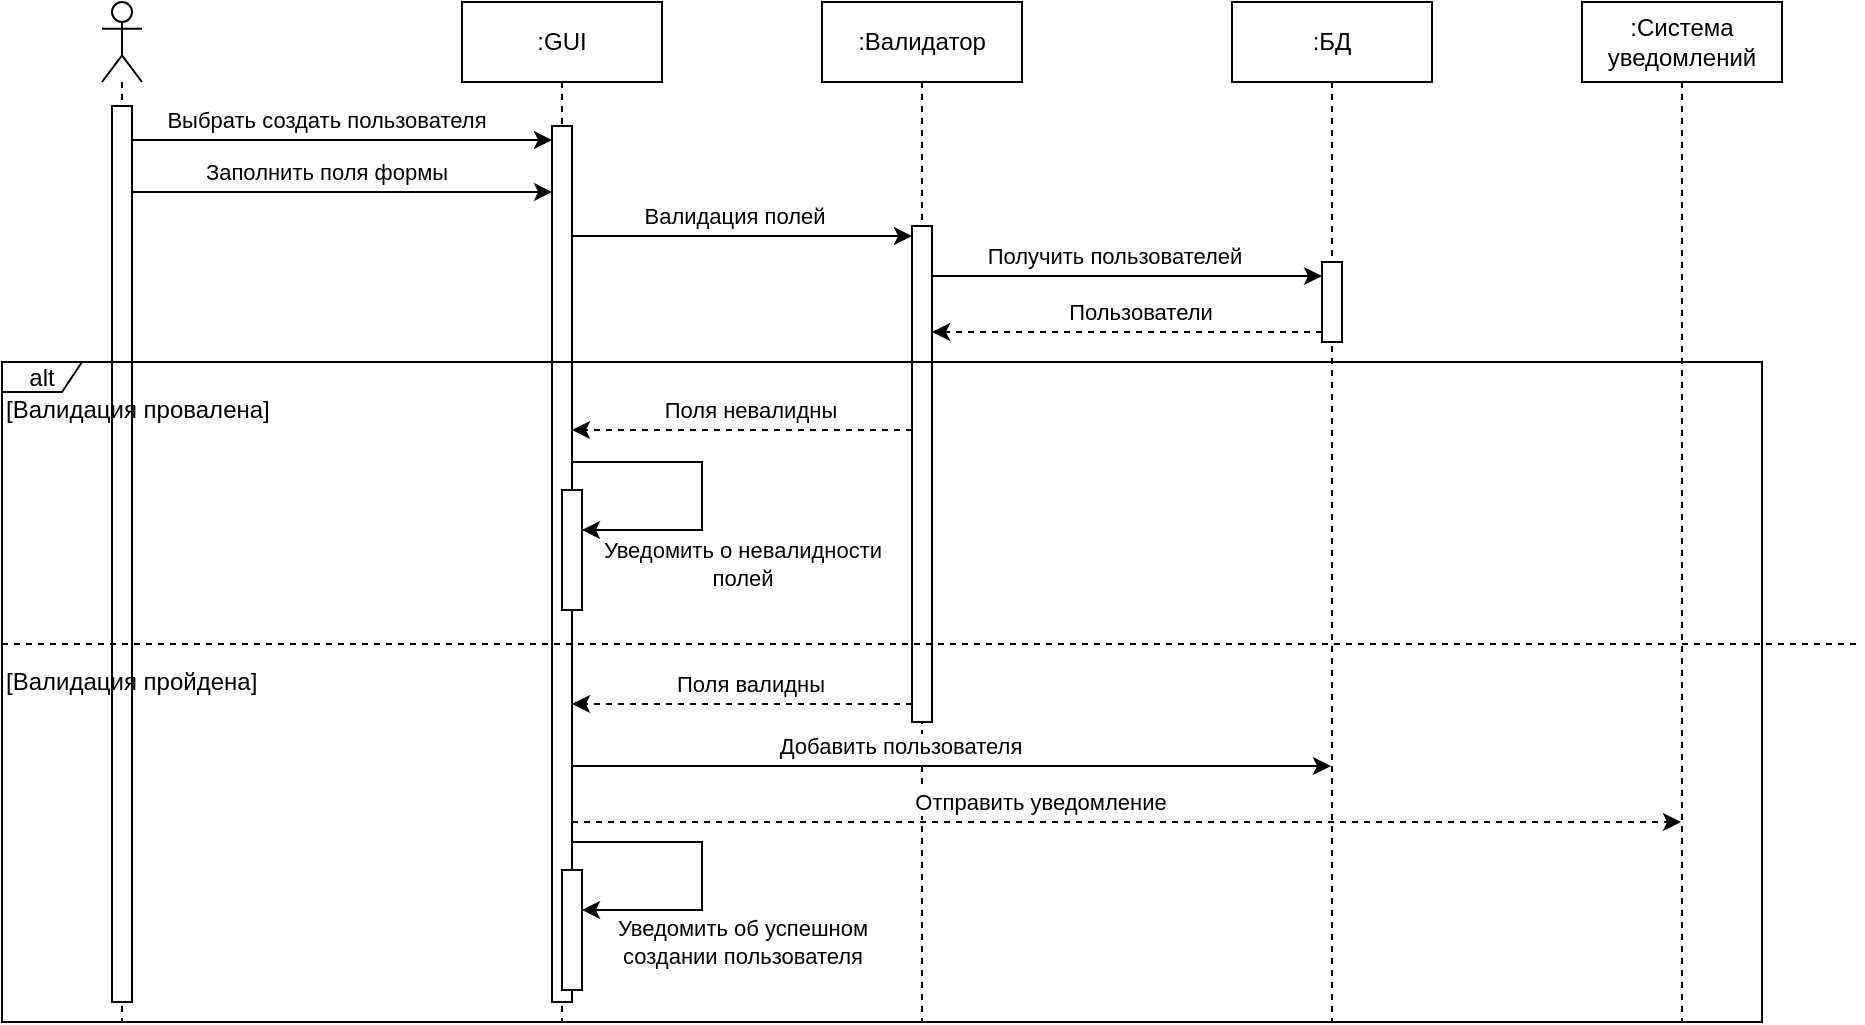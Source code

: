 <mxfile version="22.1.2" type="device">
  <diagram name="Page-1" id="2YBvvXClWsGukQMizWep">
    <mxGraphModel dx="2045" dy="697" grid="1" gridSize="10" guides="1" tooltips="1" connect="1" arrows="1" fold="1" page="1" pageScale="1" pageWidth="850" pageHeight="1100" math="0" shadow="0">
      <root>
        <mxCell id="0" />
        <mxCell id="1" parent="0" />
        <mxCell id="aM9ryv3xv72pqoxQDRHE-1" value=":GUI" style="shape=umlLifeline;perimeter=lifelinePerimeter;whiteSpace=wrap;html=1;container=0;dropTarget=0;collapsible=0;recursiveResize=0;outlineConnect=0;portConstraint=eastwest;newEdgeStyle={&quot;edgeStyle&quot;:&quot;elbowEdgeStyle&quot;,&quot;elbow&quot;:&quot;vertical&quot;,&quot;curved&quot;:0,&quot;rounded&quot;:0};" parent="1" vertex="1">
          <mxGeometry x="210" y="10" width="100" height="510" as="geometry" />
        </mxCell>
        <mxCell id="mYMdUlZrEyGZEMmPKu3F-15" value="" style="html=1;points=[];perimeter=orthogonalPerimeter;outlineConnect=0;targetShapes=umlLifeline;portConstraint=eastwest;newEdgeStyle={&quot;edgeStyle&quot;:&quot;elbowEdgeStyle&quot;,&quot;elbow&quot;:&quot;vertical&quot;,&quot;curved&quot;:0,&quot;rounded&quot;:0};" vertex="1" parent="aM9ryv3xv72pqoxQDRHE-1">
          <mxGeometry x="45" y="62" width="10" height="438" as="geometry" />
        </mxCell>
        <mxCell id="aM9ryv3xv72pqoxQDRHE-5" value=":Валидатор" style="shape=umlLifeline;perimeter=lifelinePerimeter;whiteSpace=wrap;html=1;container=0;dropTarget=0;collapsible=0;recursiveResize=0;outlineConnect=0;portConstraint=eastwest;newEdgeStyle={&quot;edgeStyle&quot;:&quot;elbowEdgeStyle&quot;,&quot;elbow&quot;:&quot;vertical&quot;,&quot;curved&quot;:0,&quot;rounded&quot;:0};" parent="1" vertex="1">
          <mxGeometry x="390" y="10" width="100" height="510" as="geometry" />
        </mxCell>
        <mxCell id="mYMdUlZrEyGZEMmPKu3F-20" value="" style="html=1;points=[];perimeter=orthogonalPerimeter;outlineConnect=0;targetShapes=umlLifeline;portConstraint=eastwest;newEdgeStyle={&quot;edgeStyle&quot;:&quot;elbowEdgeStyle&quot;,&quot;elbow&quot;:&quot;vertical&quot;,&quot;curved&quot;:0,&quot;rounded&quot;:0};" vertex="1" parent="aM9ryv3xv72pqoxQDRHE-5">
          <mxGeometry x="45" y="112" width="10" height="248" as="geometry" />
        </mxCell>
        <mxCell id="mYMdUlZrEyGZEMmPKu3F-1" value=":БД" style="shape=umlLifeline;perimeter=lifelinePerimeter;whiteSpace=wrap;html=1;container=0;dropTarget=0;collapsible=0;recursiveResize=0;outlineConnect=0;portConstraint=eastwest;newEdgeStyle={&quot;edgeStyle&quot;:&quot;elbowEdgeStyle&quot;,&quot;elbow&quot;:&quot;vertical&quot;,&quot;curved&quot;:0,&quot;rounded&quot;:0};" vertex="1" parent="1">
          <mxGeometry x="595" y="10" width="100" height="510" as="geometry" />
        </mxCell>
        <mxCell id="mYMdUlZrEyGZEMmPKu3F-43" value="" style="html=1;points=[];perimeter=orthogonalPerimeter;outlineConnect=0;targetShapes=umlLifeline;portConstraint=eastwest;newEdgeStyle={&quot;edgeStyle&quot;:&quot;elbowEdgeStyle&quot;,&quot;elbow&quot;:&quot;vertical&quot;,&quot;curved&quot;:0,&quot;rounded&quot;:0};" vertex="1" parent="mYMdUlZrEyGZEMmPKu3F-1">
          <mxGeometry x="45" y="130" width="10" height="40" as="geometry" />
        </mxCell>
        <mxCell id="mYMdUlZrEyGZEMmPKu3F-11" value=":Система уведомлений" style="shape=umlLifeline;perimeter=lifelinePerimeter;whiteSpace=wrap;html=1;container=0;dropTarget=0;collapsible=0;recursiveResize=0;outlineConnect=0;portConstraint=eastwest;newEdgeStyle={&quot;edgeStyle&quot;:&quot;elbowEdgeStyle&quot;,&quot;elbow&quot;:&quot;vertical&quot;,&quot;curved&quot;:0,&quot;rounded&quot;:0};" vertex="1" parent="1">
          <mxGeometry x="770" y="10" width="100" height="510" as="geometry" />
        </mxCell>
        <mxCell id="mYMdUlZrEyGZEMmPKu3F-13" value="" style="endArrow=classic;html=1;rounded=0;" edge="1" parent="1">
          <mxGeometry width="50" height="50" relative="1" as="geometry">
            <mxPoint x="45" y="79" as="sourcePoint" />
            <mxPoint x="255" y="79" as="targetPoint" />
          </mxGeometry>
        </mxCell>
        <mxCell id="mYMdUlZrEyGZEMmPKu3F-14" value="Выбрать создать пользователя" style="edgeLabel;html=1;align=center;verticalAlign=middle;resizable=0;points=[];" vertex="1" connectable="0" parent="mYMdUlZrEyGZEMmPKu3F-13">
          <mxGeometry x="-0.204" y="-1" relative="1" as="geometry">
            <mxPoint x="13" y="-11" as="offset" />
          </mxGeometry>
        </mxCell>
        <mxCell id="mYMdUlZrEyGZEMmPKu3F-16" value="" style="endArrow=classic;html=1;rounded=0;" edge="1" parent="1" source="mYMdUlZrEyGZEMmPKu3F-24">
          <mxGeometry width="50" height="50" relative="1" as="geometry">
            <mxPoint x="55" y="105" as="sourcePoint" />
            <mxPoint x="255" y="105" as="targetPoint" />
          </mxGeometry>
        </mxCell>
        <mxCell id="mYMdUlZrEyGZEMmPKu3F-17" value="Заполнить поля формы" style="edgeLabel;html=1;align=center;verticalAlign=middle;resizable=0;points=[];" vertex="1" connectable="0" parent="mYMdUlZrEyGZEMmPKu3F-16">
          <mxGeometry x="-0.204" y="-1" relative="1" as="geometry">
            <mxPoint x="13" y="-11" as="offset" />
          </mxGeometry>
        </mxCell>
        <mxCell id="mYMdUlZrEyGZEMmPKu3F-21" value="" style="endArrow=classic;html=1;rounded=0;" edge="1" parent="1">
          <mxGeometry width="50" height="50" relative="1" as="geometry">
            <mxPoint x="265" y="127" as="sourcePoint" />
            <mxPoint x="435" y="127" as="targetPoint" />
          </mxGeometry>
        </mxCell>
        <mxCell id="mYMdUlZrEyGZEMmPKu3F-22" value="Валидация полей" style="edgeLabel;html=1;align=center;verticalAlign=middle;resizable=0;points=[];" vertex="1" connectable="0" parent="mYMdUlZrEyGZEMmPKu3F-21">
          <mxGeometry x="-0.204" y="-1" relative="1" as="geometry">
            <mxPoint x="13" y="-11" as="offset" />
          </mxGeometry>
        </mxCell>
        <mxCell id="mYMdUlZrEyGZEMmPKu3F-23" value="" style="shape=umlLifeline;perimeter=lifelinePerimeter;whiteSpace=wrap;html=1;container=1;dropTarget=0;collapsible=0;recursiveResize=0;outlineConnect=0;portConstraint=eastwest;newEdgeStyle={&quot;curved&quot;:0,&quot;rounded&quot;:0};participant=umlActor;" vertex="1" parent="1">
          <mxGeometry x="30" y="10" width="20" height="510" as="geometry" />
        </mxCell>
        <mxCell id="mYMdUlZrEyGZEMmPKu3F-24" value="" style="html=1;points=[];perimeter=orthogonalPerimeter;outlineConnect=0;targetShapes=umlLifeline;portConstraint=eastwest;newEdgeStyle={&quot;edgeStyle&quot;:&quot;elbowEdgeStyle&quot;,&quot;elbow&quot;:&quot;vertical&quot;,&quot;curved&quot;:0,&quot;rounded&quot;:0};" vertex="1" parent="mYMdUlZrEyGZEMmPKu3F-23">
          <mxGeometry x="5" y="52" width="10" height="448" as="geometry" />
        </mxCell>
        <mxCell id="mYMdUlZrEyGZEMmPKu3F-28" value="" style="endArrow=classic;html=1;rounded=0;dashed=1;" edge="1" parent="1">
          <mxGeometry width="50" height="50" relative="1" as="geometry">
            <mxPoint x="435.0" y="224" as="sourcePoint" />
            <mxPoint x="265" y="224" as="targetPoint" />
          </mxGeometry>
        </mxCell>
        <mxCell id="mYMdUlZrEyGZEMmPKu3F-29" value="Поля невалидны" style="edgeLabel;html=1;align=center;verticalAlign=middle;resizable=0;points=[];" vertex="1" connectable="0" parent="mYMdUlZrEyGZEMmPKu3F-28">
          <mxGeometry x="-0.204" y="-1" relative="1" as="geometry">
            <mxPoint x="-14" y="-9" as="offset" />
          </mxGeometry>
        </mxCell>
        <mxCell id="mYMdUlZrEyGZEMmPKu3F-25" value="alt" style="shape=umlFrame;whiteSpace=wrap;html=1;pointerEvents=0;recursiveResize=0;container=1;collapsible=0;width=40;height=15;" vertex="1" parent="1">
          <mxGeometry x="-20" y="190" width="880" height="330" as="geometry" />
        </mxCell>
        <mxCell id="mYMdUlZrEyGZEMmPKu3F-26" value="[Валидация провалена]" style="text;html=1;" vertex="1" parent="mYMdUlZrEyGZEMmPKu3F-25">
          <mxGeometry width="100" height="20" relative="1" as="geometry">
            <mxPoint y="10" as="offset" />
          </mxGeometry>
        </mxCell>
        <mxCell id="mYMdUlZrEyGZEMmPKu3F-27" value="" style="line;strokeWidth=1;dashed=1;labelPosition=center;verticalLabelPosition=bottom;align=left;verticalAlign=top;spacingLeft=20;spacingTop=15;html=1;whiteSpace=wrap;" vertex="1" parent="mYMdUlZrEyGZEMmPKu3F-25">
          <mxGeometry y="136" width="930" height="10" as="geometry" />
        </mxCell>
        <mxCell id="mYMdUlZrEyGZEMmPKu3F-30" value="[Валидация пройдена]" style="text;html=1;" vertex="1" parent="mYMdUlZrEyGZEMmPKu3F-25">
          <mxGeometry x="-2.274e-13" y="146" width="100" height="20" as="geometry" />
        </mxCell>
        <mxCell id="mYMdUlZrEyGZEMmPKu3F-49" value="" style="html=1;points=[];perimeter=orthogonalPerimeter;outlineConnect=0;targetShapes=umlLifeline;portConstraint=eastwest;newEdgeStyle={&quot;edgeStyle&quot;:&quot;elbowEdgeStyle&quot;,&quot;elbow&quot;:&quot;vertical&quot;,&quot;curved&quot;:0,&quot;rounded&quot;:0};" vertex="1" parent="mYMdUlZrEyGZEMmPKu3F-25">
          <mxGeometry x="280" y="254" width="10" height="60" as="geometry" />
        </mxCell>
        <mxCell id="mYMdUlZrEyGZEMmPKu3F-53" value="" style="html=1;points=[];perimeter=orthogonalPerimeter;outlineConnect=0;targetShapes=umlLifeline;portConstraint=eastwest;newEdgeStyle={&quot;edgeStyle&quot;:&quot;elbowEdgeStyle&quot;,&quot;elbow&quot;:&quot;vertical&quot;,&quot;curved&quot;:0,&quot;rounded&quot;:0};" vertex="1" parent="mYMdUlZrEyGZEMmPKu3F-25">
          <mxGeometry x="280" y="64" width="10" height="60" as="geometry" />
        </mxCell>
        <mxCell id="mYMdUlZrEyGZEMmPKu3F-54" value="" style="endArrow=classic;html=1;rounded=0;" edge="1" parent="mYMdUlZrEyGZEMmPKu3F-25" target="mYMdUlZrEyGZEMmPKu3F-53">
          <mxGeometry width="50" height="50" relative="1" as="geometry">
            <mxPoint x="285" y="50" as="sourcePoint" />
            <mxPoint x="380" y="54.0" as="targetPoint" />
            <Array as="points">
              <mxPoint x="350" y="50" />
              <mxPoint x="350" y="84" />
            </Array>
          </mxGeometry>
        </mxCell>
        <mxCell id="mYMdUlZrEyGZEMmPKu3F-55" value="Уведомить о невалидности&lt;br&gt;полей" style="edgeLabel;html=1;align=center;verticalAlign=middle;resizable=0;points=[];" vertex="1" connectable="0" parent="mYMdUlZrEyGZEMmPKu3F-54">
          <mxGeometry x="-0.204" y="-1" relative="1" as="geometry">
            <mxPoint x="21" y="50" as="offset" />
          </mxGeometry>
        </mxCell>
        <mxCell id="mYMdUlZrEyGZEMmPKu3F-31" value="" style="endArrow=classic;html=1;rounded=0;" edge="1" parent="1" target="mYMdUlZrEyGZEMmPKu3F-43">
          <mxGeometry width="50" height="50" relative="1" as="geometry">
            <mxPoint x="445.0" y="147" as="sourcePoint" />
            <mxPoint x="644.5" y="147" as="targetPoint" />
          </mxGeometry>
        </mxCell>
        <mxCell id="mYMdUlZrEyGZEMmPKu3F-32" value="Получить пользователей" style="edgeLabel;html=1;align=center;verticalAlign=middle;resizable=0;points=[];" vertex="1" connectable="0" parent="mYMdUlZrEyGZEMmPKu3F-31">
          <mxGeometry x="-0.204" y="-1" relative="1" as="geometry">
            <mxPoint x="13" y="-11" as="offset" />
          </mxGeometry>
        </mxCell>
        <mxCell id="mYMdUlZrEyGZEMmPKu3F-33" value="" style="endArrow=classic;html=1;rounded=0;dashed=1;" edge="1" parent="1" source="mYMdUlZrEyGZEMmPKu3F-43">
          <mxGeometry width="50" height="50" relative="1" as="geometry">
            <mxPoint x="644.5" y="175.0" as="sourcePoint" />
            <mxPoint x="445.0" y="175.0" as="targetPoint" />
          </mxGeometry>
        </mxCell>
        <mxCell id="mYMdUlZrEyGZEMmPKu3F-34" value="Пользователи" style="edgeLabel;html=1;align=center;verticalAlign=middle;resizable=0;points=[];" vertex="1" connectable="0" parent="mYMdUlZrEyGZEMmPKu3F-33">
          <mxGeometry x="-0.204" y="-1" relative="1" as="geometry">
            <mxPoint x="-14" y="-9" as="offset" />
          </mxGeometry>
        </mxCell>
        <mxCell id="mYMdUlZrEyGZEMmPKu3F-46" value="" style="endArrow=classic;html=1;rounded=0;dashed=1;" edge="1" parent="1" source="mYMdUlZrEyGZEMmPKu3F-20">
          <mxGeometry width="50" height="50" relative="1" as="geometry">
            <mxPoint x="440" y="361" as="sourcePoint" />
            <mxPoint x="265" y="361" as="targetPoint" />
          </mxGeometry>
        </mxCell>
        <mxCell id="mYMdUlZrEyGZEMmPKu3F-47" value="Поля валидны" style="edgeLabel;html=1;align=center;verticalAlign=middle;resizable=0;points=[];" vertex="1" connectable="0" parent="mYMdUlZrEyGZEMmPKu3F-46">
          <mxGeometry x="-0.204" y="-1" relative="1" as="geometry">
            <mxPoint x="-14" y="-9" as="offset" />
          </mxGeometry>
        </mxCell>
        <mxCell id="mYMdUlZrEyGZEMmPKu3F-39" value="" style="endArrow=classic;html=1;rounded=0;" edge="1" parent="1">
          <mxGeometry width="50" height="50" relative="1" as="geometry">
            <mxPoint x="265" y="392" as="sourcePoint" />
            <mxPoint x="644.5" y="392" as="targetPoint" />
          </mxGeometry>
        </mxCell>
        <mxCell id="mYMdUlZrEyGZEMmPKu3F-40" value="Добавить пользователя" style="edgeLabel;html=1;align=center;verticalAlign=middle;resizable=0;points=[];" vertex="1" connectable="0" parent="mYMdUlZrEyGZEMmPKu3F-39">
          <mxGeometry x="-0.204" y="-1" relative="1" as="geometry">
            <mxPoint x="13" y="-11" as="offset" />
          </mxGeometry>
        </mxCell>
        <mxCell id="mYMdUlZrEyGZEMmPKu3F-41" value="" style="endArrow=classic;html=1;rounded=0;dashed=1;" edge="1" parent="1">
          <mxGeometry width="50" height="50" relative="1" as="geometry">
            <mxPoint x="265" y="420" as="sourcePoint" />
            <mxPoint x="819.5" y="420" as="targetPoint" />
          </mxGeometry>
        </mxCell>
        <mxCell id="mYMdUlZrEyGZEMmPKu3F-42" value="Отправить уведомление" style="edgeLabel;html=1;align=center;verticalAlign=middle;resizable=0;points=[];" vertex="1" connectable="0" parent="mYMdUlZrEyGZEMmPKu3F-41">
          <mxGeometry x="-0.204" y="-1" relative="1" as="geometry">
            <mxPoint x="13" y="-11" as="offset" />
          </mxGeometry>
        </mxCell>
        <mxCell id="mYMdUlZrEyGZEMmPKu3F-50" value="" style="endArrow=classic;html=1;rounded=0;" edge="1" parent="1" target="mYMdUlZrEyGZEMmPKu3F-49">
          <mxGeometry width="50" height="50" relative="1" as="geometry">
            <mxPoint x="265" y="430" as="sourcePoint" />
            <mxPoint x="360" y="434.0" as="targetPoint" />
            <Array as="points">
              <mxPoint x="330" y="430" />
              <mxPoint x="330" y="464" />
            </Array>
          </mxGeometry>
        </mxCell>
        <mxCell id="mYMdUlZrEyGZEMmPKu3F-51" value="Уведомить об успешном&lt;br&gt;создании пользователя" style="edgeLabel;html=1;align=center;verticalAlign=middle;resizable=0;points=[];" vertex="1" connectable="0" parent="mYMdUlZrEyGZEMmPKu3F-50">
          <mxGeometry x="-0.204" y="-1" relative="1" as="geometry">
            <mxPoint x="21" y="49" as="offset" />
          </mxGeometry>
        </mxCell>
      </root>
    </mxGraphModel>
  </diagram>
</mxfile>
